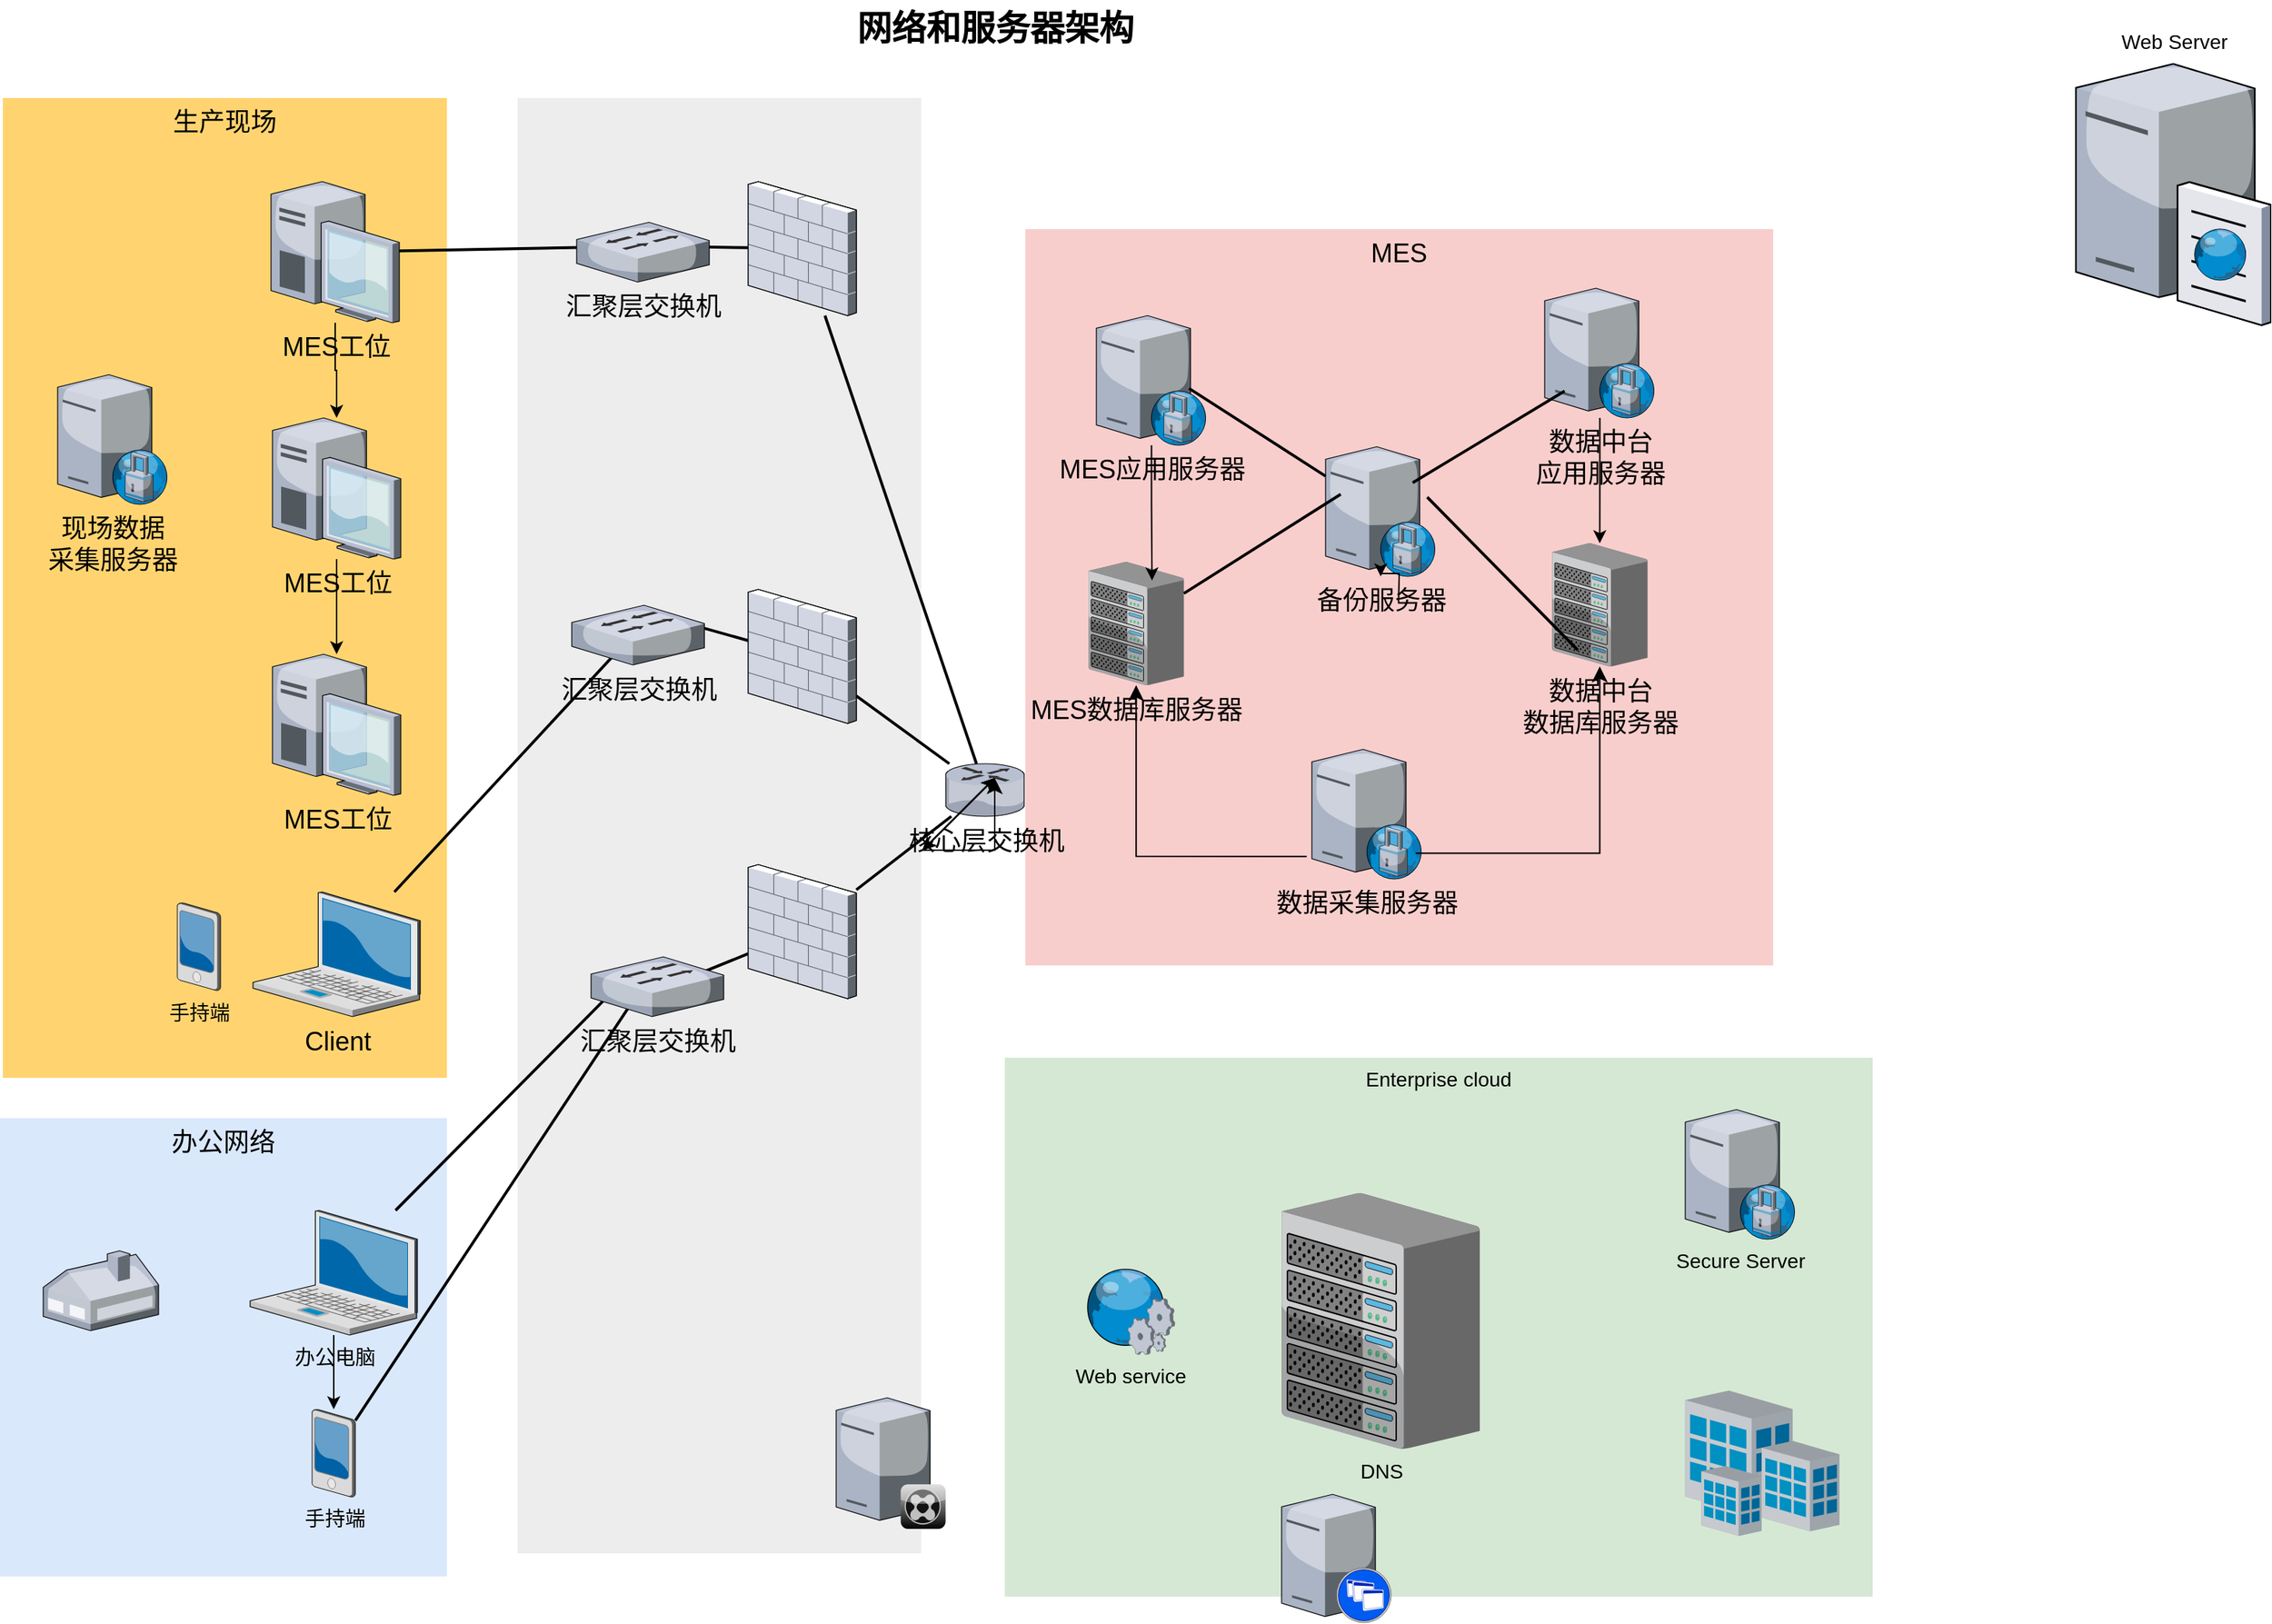 <mxfile version="26.1.3">
  <diagram name="Page-1" id="e3a06f82-3646-2815-327d-82caf3d4e204">
    <mxGraphModel dx="1405" dy="845" grid="1" gridSize="10" guides="1" tooltips="1" connect="1" arrows="1" fold="1" page="1" pageScale="1.5" pageWidth="1169" pageHeight="826" background="none" math="0" shadow="0">
      <root>
        <mxCell id="0" style=";html=1;" />
        <mxCell id="1" style=";html=1;" parent="0" />
        <mxCell id="6a7d8f32e03d9370-61" value="MES" style="whiteSpace=wrap;html=1;fillColor=#f8cecc;fontSize=18;strokeColor=none;verticalAlign=top;" parent="1" vertex="1">
          <mxGeometry x="951.25" y="189" width="518.75" height="511" as="geometry" />
        </mxCell>
        <mxCell id="6a7d8f32e03d9370-60" value="Enterprise cloud" style="whiteSpace=wrap;html=1;fillColor=#d5e8d4;fontSize=14;strokeColor=none;verticalAlign=top;" parent="1" vertex="1">
          <mxGeometry x="937" y="764" width="602" height="374" as="geometry" />
        </mxCell>
        <mxCell id="6a7d8f32e03d9370-59" value="" style="whiteSpace=wrap;html=1;fillColor=#EDEDED;fontSize=14;strokeColor=none;verticalAlign=top;" parent="1" vertex="1">
          <mxGeometry x="599" y="98" width="280" height="1010" as="geometry" />
        </mxCell>
        <mxCell id="6a7d8f32e03d9370-58" value="办公网络" style="whiteSpace=wrap;html=1;fillColor=#dae8fc;fontSize=18;strokeColor=none;verticalAlign=top;" parent="1" vertex="1">
          <mxGeometry x="240" y="806" width="310" height="318" as="geometry" />
        </mxCell>
        <mxCell id="6a7d8f32e03d9370-57" value="&lt;font&gt;生产现场&lt;/font&gt;" style="whiteSpace=wrap;html=1;fillColor=#FFD470;gradientColor=none;fontSize=18;strokeColor=none;verticalAlign=top;" parent="1" vertex="1">
          <mxGeometry x="242" y="98" width="308" height="680" as="geometry" />
        </mxCell>
        <mxCell id="6a7d8f32e03d9370-36" style="edgeStyle=none;rounded=0;html=1;startSize=10;endSize=10;jettySize=auto;orthogonalLoop=1;fontSize=14;endArrow=none;endFill=0;strokeWidth=2;entryX=0.127;entryY=0.659;entryDx=0;entryDy=0;entryPerimeter=0;" parent="1" source="6a7d8f32e03d9370-1" target="FucfDuxgneH0r0DStQZ--17" edge="1">
          <mxGeometry relative="1" as="geometry">
            <mxPoint x="640" y="761.431" as="targetPoint" />
          </mxGeometry>
        </mxCell>
        <mxCell id="FucfDuxgneH0r0DStQZ--12" value="" style="edgeStyle=orthogonalEdgeStyle;rounded=0;orthogonalLoop=1;jettySize=auto;html=1;" edge="1" parent="1" source="6a7d8f32e03d9370-1" target="6a7d8f32e03d9370-6">
          <mxGeometry relative="1" as="geometry" />
        </mxCell>
        <mxCell id="6a7d8f32e03d9370-1" value="办公电脑" style="verticalLabelPosition=bottom;aspect=fixed;html=1;verticalAlign=top;strokeColor=none;shape=mxgraph.citrix.laptop_2;fillColor=#66B2FF;gradientColor=#0066CC;fontSize=14;" parent="1" vertex="1">
          <mxGeometry x="413.5" y="870" width="116" height="86.5" as="geometry" />
        </mxCell>
        <mxCell id="6a7d8f32e03d9370-35" style="edgeStyle=none;rounded=0;html=1;startSize=10;endSize=10;jettySize=auto;orthogonalLoop=1;fontSize=14;endArrow=none;endFill=0;strokeWidth=2;entryX=0.332;entryY=0.8;entryDx=0;entryDy=0;entryPerimeter=0;" parent="1" source="6a7d8f32e03d9370-2" target="FucfDuxgneH0r0DStQZ--16" edge="1">
          <mxGeometry relative="1" as="geometry">
            <mxPoint x="640" y="490.461" as="targetPoint" />
          </mxGeometry>
        </mxCell>
        <mxCell id="6a7d8f32e03d9370-2" value="Client" style="verticalLabelPosition=bottom;aspect=fixed;html=1;verticalAlign=top;strokeColor=none;shape=mxgraph.citrix.laptop_2;fillColor=#66B2FF;gradientColor=#0066CC;fontSize=18;" parent="1" vertex="1">
          <mxGeometry x="415.5" y="649" width="116" height="86.5" as="geometry" />
        </mxCell>
        <mxCell id="6a7d8f32e03d9370-3" value="MES工位" style="verticalLabelPosition=bottom;aspect=fixed;html=1;verticalAlign=top;strokeColor=none;shape=mxgraph.citrix.desktop;fillColor=#66B2FF;gradientColor=#0066CC;fontSize=18;" parent="1" vertex="1">
          <mxGeometry x="429.0" y="484.0" width="89" height="98" as="geometry" />
        </mxCell>
        <mxCell id="FucfDuxgneH0r0DStQZ--5" value="" style="edgeStyle=orthogonalEdgeStyle;rounded=0;orthogonalLoop=1;jettySize=auto;html=1;" edge="1" parent="1" source="6a7d8f32e03d9370-4" target="6a7d8f32e03d9370-3">
          <mxGeometry relative="1" as="geometry" />
        </mxCell>
        <mxCell id="6a7d8f32e03d9370-4" value="MES工位" style="verticalLabelPosition=bottom;aspect=fixed;html=1;verticalAlign=top;strokeColor=none;shape=mxgraph.citrix.desktop;fillColor=#66B2FF;gradientColor=#0066CC;fontSize=18;" parent="1" vertex="1">
          <mxGeometry x="429.0" y="320.0" width="89" height="98" as="geometry" />
        </mxCell>
        <mxCell id="6a7d8f32e03d9370-32" style="edgeStyle=none;rounded=0;html=1;startSize=10;endSize=10;jettySize=auto;orthogonalLoop=1;fontSize=14;endArrow=none;endFill=0;strokeWidth=2;entryX=0.236;entryY=0.412;entryDx=0;entryDy=0;entryPerimeter=0;" parent="1" source="6a7d8f32e03d9370-5" target="FucfDuxgneH0r0DStQZ--15" edge="1">
          <mxGeometry relative="1" as="geometry">
            <mxPoint x="637" y="201.137" as="targetPoint" />
          </mxGeometry>
        </mxCell>
        <mxCell id="FucfDuxgneH0r0DStQZ--4" value="" style="edgeStyle=orthogonalEdgeStyle;rounded=0;orthogonalLoop=1;jettySize=auto;html=1;" edge="1" parent="1" source="6a7d8f32e03d9370-5" target="6a7d8f32e03d9370-4">
          <mxGeometry relative="1" as="geometry" />
        </mxCell>
        <mxCell id="6a7d8f32e03d9370-5" value="MES工位" style="verticalLabelPosition=bottom;aspect=fixed;html=1;verticalAlign=top;strokeColor=none;shape=mxgraph.citrix.desktop;fillColor=#66B2FF;gradientColor=#0066CC;fontSize=18;" parent="1" vertex="1">
          <mxGeometry x="428.0" y="156.0" width="89" height="98" as="geometry" />
        </mxCell>
        <mxCell id="6a7d8f32e03d9370-37" style="edgeStyle=none;rounded=0;html=1;startSize=10;endSize=10;jettySize=auto;orthogonalLoop=1;fontSize=14;endArrow=none;endFill=0;strokeWidth=2;entryX=0.286;entryY=0.835;entryDx=0;entryDy=0;entryPerimeter=0;" parent="1" source="6a7d8f32e03d9370-6" target="FucfDuxgneH0r0DStQZ--17" edge="1">
          <mxGeometry relative="1" as="geometry">
            <mxPoint x="642.133" y="778" as="targetPoint" />
          </mxGeometry>
        </mxCell>
        <mxCell id="6a7d8f32e03d9370-6" value="手持端" style="verticalLabelPosition=bottom;aspect=fixed;html=1;verticalAlign=top;strokeColor=none;shape=mxgraph.citrix.pda;fillColor=#66B2FF;gradientColor=#0066CC;fontSize=14;" parent="1" vertex="1">
          <mxGeometry x="456.5" y="1008" width="30" height="61" as="geometry" />
        </mxCell>
        <mxCell id="6a7d8f32e03d9370-39" style="edgeStyle=none;rounded=0;html=1;startSize=10;endSize=10;jettySize=auto;orthogonalLoop=1;fontSize=14;endArrow=none;endFill=0;strokeWidth=2;" parent="1" target="6a7d8f32e03d9370-21" edge="1">
          <mxGeometry relative="1" as="geometry">
            <mxPoint x="737" y="846" as="targetPoint" />
            <mxPoint x="725.21" y="705.606" as="sourcePoint" />
          </mxGeometry>
        </mxCell>
        <mxCell id="6a7d8f32e03d9370-8" value="" style="verticalLabelPosition=bottom;aspect=fixed;html=1;verticalAlign=top;strokeColor=none;shape=mxgraph.citrix.xenapp_server;fillColor=#66B2FF;gradientColor=#0066CC;fontSize=14;" parent="1" vertex="1">
          <mxGeometry x="1129" y="1067" width="76" height="89" as="geometry" />
        </mxCell>
        <mxCell id="6a7d8f32e03d9370-40" style="edgeStyle=none;rounded=0;html=1;startSize=10;endSize=10;jettySize=auto;orthogonalLoop=1;fontSize=14;endArrow=none;endFill=0;strokeWidth=2;entryX=0.279;entryY=0.446;entryDx=0;entryDy=0;entryPerimeter=0;" parent="1" target="6a7d8f32e03d9370-20" edge="1">
          <mxGeometry relative="1" as="geometry">
            <mxPoint x="725.21" y="465.029" as="sourcePoint" />
          </mxGeometry>
        </mxCell>
        <mxCell id="6a7d8f32e03d9370-43" style="edgeStyle=none;rounded=0;html=1;startSize=10;endSize=10;jettySize=auto;orthogonalLoop=1;fontSize=14;endArrow=none;endFill=0;strokeWidth=2;" parent="1" target="6a7d8f32e03d9370-17" edge="1">
          <mxGeometry relative="1" as="geometry">
            <mxPoint x="713" y="201.126" as="sourcePoint" />
          </mxGeometry>
        </mxCell>
        <mxCell id="6a7d8f32e03d9370-13" value="核心&lt;span style=&quot;background-color: transparent; color: light-dark(rgb(0, 0, 0), rgb(255, 255, 255));&quot;&gt;层交换机&lt;/span&gt;" style="verticalLabelPosition=bottom;aspect=fixed;html=1;verticalAlign=top;strokeColor=none;shape=mxgraph.citrix.router;fillColor=#66B2FF;gradientColor=#0066CC;fontSize=18;" parent="1" vertex="1">
          <mxGeometry x="896" y="560" width="55" height="36.5" as="geometry" />
        </mxCell>
        <mxCell id="6a7d8f32e03d9370-16" value="DNS" style="verticalLabelPosition=bottom;aspect=fixed;html=1;verticalAlign=top;strokeColor=none;shape=mxgraph.citrix.chassis;fillColor=#66B2FF;gradientColor=#0066CC;fontSize=14;" parent="1" vertex="1">
          <mxGeometry x="1129" y="858" width="137.5" height="177.5" as="geometry" />
        </mxCell>
        <mxCell id="6a7d8f32e03d9370-44" style="edgeStyle=none;rounded=0;html=1;startSize=10;endSize=10;jettySize=auto;orthogonalLoop=1;fontSize=14;endArrow=none;endFill=0;strokeWidth=2;" parent="1" source="6a7d8f32e03d9370-17" target="6a7d8f32e03d9370-13" edge="1">
          <mxGeometry relative="1" as="geometry" />
        </mxCell>
        <mxCell id="6a7d8f32e03d9370-17" value="" style="verticalLabelPosition=bottom;aspect=fixed;html=1;verticalAlign=top;strokeColor=none;shape=mxgraph.citrix.firewall;fillColor=#66B2FF;gradientColor=#0066CC;fontSize=14;" parent="1" vertex="1">
          <mxGeometry x="759" y="156" width="75" height="93" as="geometry" />
        </mxCell>
        <mxCell id="6a7d8f32e03d9370-47" style="edgeStyle=none;rounded=0;html=1;startSize=10;endSize=10;jettySize=auto;orthogonalLoop=1;fontSize=14;endArrow=none;endFill=0;strokeWidth=2;" parent="1" source="6a7d8f32e03d9370-20" target="6a7d8f32e03d9370-13" edge="1">
          <mxGeometry relative="1" as="geometry" />
        </mxCell>
        <mxCell id="6a7d8f32e03d9370-20" value="" style="verticalLabelPosition=bottom;aspect=fixed;html=1;verticalAlign=top;strokeColor=none;shape=mxgraph.citrix.firewall;fillColor=#66B2FF;gradientColor=#0066CC;fontSize=14;" parent="1" vertex="1">
          <mxGeometry x="759" y="439" width="75" height="93" as="geometry" />
        </mxCell>
        <mxCell id="6a7d8f32e03d9370-48" style="edgeStyle=none;rounded=0;html=1;startSize=10;endSize=10;jettySize=auto;orthogonalLoop=1;fontSize=14;endArrow=none;endFill=0;strokeWidth=2;" parent="1" source="6a7d8f32e03d9370-21" target="6a7d8f32e03d9370-13" edge="1">
          <mxGeometry relative="1" as="geometry" />
        </mxCell>
        <mxCell id="6a7d8f32e03d9370-21" value="" style="verticalLabelPosition=bottom;aspect=fixed;html=1;verticalAlign=top;strokeColor=none;shape=mxgraph.citrix.firewall;fillColor=#66B2FF;gradientColor=#0066CC;fontSize=14;" parent="1" vertex="1">
          <mxGeometry x="759" y="630" width="75" height="93" as="geometry" />
        </mxCell>
        <mxCell id="6a7d8f32e03d9370-23" value="" style="verticalLabelPosition=bottom;aspect=fixed;html=1;verticalAlign=top;strokeColor=none;shape=mxgraph.citrix.home_office;fillColor=#66B2FF;gradientColor=#0066CC;fontSize=14;" parent="1" vertex="1">
          <mxGeometry x="270" y="898" width="80" height="55.5" as="geometry" />
        </mxCell>
        <mxCell id="6a7d8f32e03d9370-25" value="Secure Server" style="verticalLabelPosition=bottom;aspect=fixed;html=1;verticalAlign=top;strokeColor=none;shape=mxgraph.citrix.proxy_server;fillColor=#66B2FF;gradientColor=#0066CC;fontSize=14;" parent="1" vertex="1">
          <mxGeometry x="1409" y="800" width="76.5" height="90" as="geometry" />
        </mxCell>
        <mxCell id="6a7d8f32e03d9370-30" value="Web service" style="verticalLabelPosition=bottom;aspect=fixed;html=1;verticalAlign=top;strokeColor=none;shape=mxgraph.citrix.web_service;fillColor=#66B2FF;gradientColor=#0066CC;fontSize=14;" parent="1" vertex="1">
          <mxGeometry x="992" y="910" width="63" height="60" as="geometry" />
        </mxCell>
        <mxCell id="6a7d8f32e03d9370-31" value="" style="verticalLabelPosition=bottom;aspect=fixed;html=1;verticalAlign=top;strokeColor=none;shape=mxgraph.citrix.site;fillColor=#66B2FF;gradientColor=#0066CC;fontSize=14;" parent="1" vertex="1">
          <mxGeometry x="1409" y="995" width="107" height="101" as="geometry" />
        </mxCell>
        <mxCell id="6a7d8f32e03d9370-62" value="网络和服务器架构" style="text;strokeColor=none;fillColor=none;html=1;fontSize=24;fontStyle=1;verticalAlign=middle;align=center;" parent="1" vertex="1">
          <mxGeometry x="499" y="30" width="861" height="40" as="geometry" />
        </mxCell>
        <mxCell id="FucfDuxgneH0r0DStQZ--11" value="" style="verticalLabelPosition=bottom;aspect=fixed;html=1;verticalAlign=top;strokeColor=none;shape=mxgraph.citrix.xenclient_synchronizer;fillColor=#CCCCCC;gradientColor=#000000;gradientDirection=south;fontSize=14;" vertex="1" parent="1">
          <mxGeometry x="820.0" y="1000" width="76" height="91" as="geometry" />
        </mxCell>
        <mxCell id="FucfDuxgneH0r0DStQZ--13" value="手持端" style="verticalLabelPosition=bottom;aspect=fixed;html=1;verticalAlign=top;strokeColor=none;shape=mxgraph.citrix.pda;fillColor=#66B2FF;gradientColor=#0066CC;fontSize=14;" vertex="1" parent="1">
          <mxGeometry x="363.0" y="656.5" width="30" height="61" as="geometry" />
        </mxCell>
        <mxCell id="FucfDuxgneH0r0DStQZ--14" value="Web Server" style="verticalLabelPosition=top;aspect=fixed;html=1;verticalAlign=bottom;strokeColor=none;shape=mxgraph.citrix.cache_server;fillColor=#66B2FF;gradientColor=#0066CC;fontSize=14;labelPosition=center;align=center;" vertex="1" parent="1">
          <mxGeometry x="1680" y="70" width="135" height="185.39" as="geometry" />
        </mxCell>
        <mxCell id="FucfDuxgneH0r0DStQZ--15" value="汇聚层交换机" style="verticalLabelPosition=bottom;aspect=fixed;html=1;verticalAlign=top;strokeColor=none;shape=mxgraph.citrix.switch;fillColor=#66B2FF;gradientColor=#0066CC;fontSize=18;" vertex="1" parent="1">
          <mxGeometry x="640" y="184.25" width="92" height="41.5" as="geometry" />
        </mxCell>
        <mxCell id="FucfDuxgneH0r0DStQZ--16" value="汇聚层交换机" style="verticalLabelPosition=bottom;aspect=fixed;html=1;verticalAlign=top;strokeColor=none;shape=mxgraph.citrix.switch;fillColor=#66B2FF;gradientColor=#0066CC;fontSize=18;" vertex="1" parent="1">
          <mxGeometry x="636.61" y="450" width="92" height="41.5" as="geometry" />
        </mxCell>
        <mxCell id="FucfDuxgneH0r0DStQZ--17" value="汇聚层交换机" style="verticalLabelPosition=bottom;aspect=fixed;html=1;verticalAlign=top;strokeColor=none;shape=mxgraph.citrix.switch;fillColor=#66B2FF;gradientColor=#0066CC;fontSize=18;" vertex="1" parent="1">
          <mxGeometry x="650" y="694" width="92" height="41.5" as="geometry" />
        </mxCell>
        <mxCell id="FucfDuxgneH0r0DStQZ--19" value="MES数据库服务器" style="verticalLabelPosition=bottom;aspect=fixed;html=1;verticalAlign=top;strokeColor=none;shape=mxgraph.citrix.chassis;fillColor=#66B2FF;gradientColor=#0066CC;fontSize=18;" vertex="1" parent="1">
          <mxGeometry x="995" y="420" width="66.23" height="85.5" as="geometry" />
        </mxCell>
        <mxCell id="FucfDuxgneH0r0DStQZ--20" value="MES应用服务器" style="verticalLabelPosition=bottom;aspect=fixed;html=1;verticalAlign=top;strokeColor=none;shape=mxgraph.citrix.proxy_server;fillColor=#66B2FF;gradientColor=#0066CC;fontSize=18;" vertex="1" parent="1">
          <mxGeometry x="1000.5" y="249" width="76.5" height="90" as="geometry" />
        </mxCell>
        <mxCell id="FucfDuxgneH0r0DStQZ--22" value="数据中台&lt;div&gt;数据库服务器&lt;/div&gt;" style="verticalLabelPosition=bottom;aspect=fixed;html=1;verticalAlign=top;strokeColor=none;shape=mxgraph.citrix.chassis;fillColor=#66B2FF;gradientColor=#0066CC;fontSize=18;" vertex="1" parent="1">
          <mxGeometry x="1316.62" y="407" width="66.23" height="85.5" as="geometry" />
        </mxCell>
        <mxCell id="FucfDuxgneH0r0DStQZ--24" value="" style="edgeStyle=orthogonalEdgeStyle;rounded=0;orthogonalLoop=1;jettySize=auto;html=1;" edge="1" parent="1" source="FucfDuxgneH0r0DStQZ--23" target="FucfDuxgneH0r0DStQZ--22">
          <mxGeometry relative="1" as="geometry" />
        </mxCell>
        <mxCell id="FucfDuxgneH0r0DStQZ--23" value="数据中台&lt;div&gt;应用服务器&lt;/div&gt;" style="verticalLabelPosition=bottom;aspect=fixed;html=1;verticalAlign=top;strokeColor=none;shape=mxgraph.citrix.proxy_server;fillColor=#66B2FF;gradientColor=#0066CC;fontSize=18;" vertex="1" parent="1">
          <mxGeometry x="1311.48" y="230" width="76.5" height="90" as="geometry" />
        </mxCell>
        <mxCell id="FucfDuxgneH0r0DStQZ--25" style="edgeStyle=orthogonalEdgeStyle;rounded=0;orthogonalLoop=1;jettySize=auto;html=1;entryX=0.666;entryY=0.15;entryDx=0;entryDy=0;entryPerimeter=0;" edge="1" parent="1" source="FucfDuxgneH0r0DStQZ--20" target="FucfDuxgneH0r0DStQZ--19">
          <mxGeometry relative="1" as="geometry" />
        </mxCell>
        <mxCell id="FucfDuxgneH0r0DStQZ--26" value="备份服务器" style="verticalLabelPosition=bottom;aspect=fixed;html=1;verticalAlign=top;strokeColor=none;shape=mxgraph.citrix.proxy_server;fillColor=#66B2FF;gradientColor=#0066CC;fontSize=18;" vertex="1" parent="1">
          <mxGeometry x="1159.5" y="340" width="76.5" height="90" as="geometry" />
        </mxCell>
        <mxCell id="FucfDuxgneH0r0DStQZ--28" value="" style="edgeStyle=orthogonalEdgeStyle;rounded=0;orthogonalLoop=1;jettySize=auto;html=1;" edge="1" parent="1" target="FucfDuxgneH0r0DStQZ--26">
          <mxGeometry relative="1" as="geometry">
            <mxPoint x="1210.091" y="448" as="sourcePoint" />
          </mxGeometry>
        </mxCell>
        <mxCell id="FucfDuxgneH0r0DStQZ--29" value="" style="endArrow=classic;startArrow=classic;html=1;rounded=0;" edge="1" parent="1">
          <mxGeometry width="50" height="50" relative="1" as="geometry">
            <mxPoint x="880" y="620" as="sourcePoint" />
            <mxPoint x="930" y="570" as="targetPoint" />
          </mxGeometry>
        </mxCell>
        <mxCell id="FucfDuxgneH0r0DStQZ--30" value="" style="endArrow=classic;startArrow=classic;html=1;rounded=0;" edge="1" parent="1">
          <mxGeometry width="50" height="50" relative="1" as="geometry">
            <mxPoint x="880" y="620" as="sourcePoint" />
            <mxPoint x="930" y="570" as="targetPoint" />
          </mxGeometry>
        </mxCell>
        <mxCell id="FucfDuxgneH0r0DStQZ--31" value="" style="endArrow=classic;startArrow=classic;html=1;rounded=0;" edge="1" parent="1">
          <mxGeometry width="50" height="50" relative="1" as="geometry">
            <mxPoint x="880" y="620" as="sourcePoint" />
            <mxPoint x="930" y="570" as="targetPoint" />
          </mxGeometry>
        </mxCell>
        <mxCell id="FucfDuxgneH0r0DStQZ--32" value="" style="endArrow=classic;startArrow=classic;html=1;rounded=0;" edge="1" parent="1">
          <mxGeometry width="50" height="50" relative="1" as="geometry">
            <mxPoint x="880" y="620" as="sourcePoint" />
            <mxPoint x="930" y="570" as="targetPoint" />
          </mxGeometry>
        </mxCell>
        <mxCell id="FucfDuxgneH0r0DStQZ--33" value="" style="endArrow=classic;startArrow=classic;html=1;rounded=0;" edge="1" parent="1">
          <mxGeometry width="50" height="50" relative="1" as="geometry">
            <mxPoint x="880" y="620" as="sourcePoint" />
            <mxPoint x="930" y="570" as="targetPoint" />
          </mxGeometry>
        </mxCell>
        <mxCell id="FucfDuxgneH0r0DStQZ--34" style="edgeStyle=none;rounded=0;html=1;startSize=10;endSize=10;jettySize=auto;orthogonalLoop=1;fontSize=14;endArrow=none;endFill=0;strokeWidth=2;exitX=0.841;exitY=0.562;exitDx=0;exitDy=0;exitPerimeter=0;" edge="1" parent="1" source="FucfDuxgneH0r0DStQZ--20" target="FucfDuxgneH0r0DStQZ--26">
          <mxGeometry relative="1" as="geometry">
            <mxPoint x="1100" y="221" as="sourcePoint" />
            <mxPoint x="1205" y="532" as="targetPoint" />
          </mxGeometry>
        </mxCell>
        <mxCell id="FucfDuxgneH0r0DStQZ--36" style="edgeStyle=none;rounded=0;html=1;startSize=10;endSize=10;jettySize=auto;orthogonalLoop=1;fontSize=14;endArrow=none;endFill=0;strokeWidth=2;exitX=0.181;exitY=0.793;exitDx=0;exitDy=0;exitPerimeter=0;entryX=0.79;entryY=0.278;entryDx=0;entryDy=0;entryPerimeter=0;" edge="1" parent="1" source="FucfDuxgneH0r0DStQZ--23" target="FucfDuxgneH0r0DStQZ--26">
          <mxGeometry relative="1" as="geometry">
            <mxPoint x="1061" y="310" as="sourcePoint" />
            <mxPoint x="1170" y="373" as="targetPoint" />
          </mxGeometry>
        </mxCell>
        <mxCell id="FucfDuxgneH0r0DStQZ--37" style="edgeStyle=none;rounded=0;html=1;startSize=10;endSize=10;jettySize=auto;orthogonalLoop=1;fontSize=14;endArrow=none;endFill=0;strokeWidth=2;exitX=0.269;exitY=0.867;exitDx=0;exitDy=0;exitPerimeter=0;entryX=0.79;entryY=0.278;entryDx=0;entryDy=0;entryPerimeter=0;" edge="1" parent="1" source="FucfDuxgneH0r0DStQZ--22">
          <mxGeometry relative="1" as="geometry">
            <mxPoint x="1335" y="311" as="sourcePoint" />
            <mxPoint x="1230" y="375" as="targetPoint" />
          </mxGeometry>
        </mxCell>
        <mxCell id="FucfDuxgneH0r0DStQZ--38" style="edgeStyle=none;rounded=0;html=1;startSize=10;endSize=10;jettySize=auto;orthogonalLoop=1;fontSize=14;endArrow=none;endFill=0;strokeWidth=2;" edge="1" parent="1" source="FucfDuxgneH0r0DStQZ--19">
          <mxGeometry relative="1" as="geometry">
            <mxPoint x="1061" y="310" as="sourcePoint" />
            <mxPoint x="1170" y="373" as="targetPoint" />
          </mxGeometry>
        </mxCell>
        <mxCell id="FucfDuxgneH0r0DStQZ--40" value="数据采集服务器" style="verticalLabelPosition=bottom;aspect=fixed;html=1;verticalAlign=top;strokeColor=none;shape=mxgraph.citrix.proxy_server;fillColor=#66B2FF;gradientColor=#0066CC;fontSize=18;" vertex="1" parent="1">
          <mxGeometry x="1150" y="550" width="76.5" height="90" as="geometry" />
        </mxCell>
        <mxCell id="FucfDuxgneH0r0DStQZ--41" value="" style="edgeStyle=segmentEdgeStyle;endArrow=classic;html=1;curved=0;rounded=0;endSize=8;startSize=8;" edge="1" parent="1">
          <mxGeometry width="50" height="50" relative="1" as="geometry">
            <mxPoint x="880" y="620" as="sourcePoint" />
            <mxPoint x="930" y="570" as="targetPoint" />
          </mxGeometry>
        </mxCell>
        <mxCell id="FucfDuxgneH0r0DStQZ--42" value="" style="edgeStyle=segmentEdgeStyle;endArrow=classic;html=1;curved=0;rounded=0;endSize=8;startSize=8;exitX=0.94;exitY=0.801;exitDx=0;exitDy=0;exitPerimeter=0;" edge="1" parent="1" source="FucfDuxgneH0r0DStQZ--40" target="FucfDuxgneH0r0DStQZ--22">
          <mxGeometry width="50" height="50" relative="1" as="geometry">
            <mxPoint x="1300" y="630" as="sourcePoint" />
            <mxPoint x="1350" y="580" as="targetPoint" />
          </mxGeometry>
        </mxCell>
        <mxCell id="FucfDuxgneH0r0DStQZ--43" value="" style="edgeStyle=segmentEdgeStyle;endArrow=classic;html=1;curved=0;rounded=0;endSize=8;startSize=8;exitX=-0.047;exitY=0.826;exitDx=0;exitDy=0;exitPerimeter=0;" edge="1" parent="1" source="FucfDuxgneH0r0DStQZ--40" target="FucfDuxgneH0r0DStQZ--19">
          <mxGeometry width="50" height="50" relative="1" as="geometry">
            <mxPoint x="1232" y="632" as="sourcePoint" />
            <mxPoint x="1360" y="503" as="targetPoint" />
          </mxGeometry>
        </mxCell>
        <mxCell id="FucfDuxgneH0r0DStQZ--44" value="现场数据&lt;div&gt;采集服务器&lt;/div&gt;" style="verticalLabelPosition=bottom;aspect=fixed;html=1;verticalAlign=top;strokeColor=none;shape=mxgraph.citrix.proxy_server;fillColor=#66B2FF;gradientColor=#0066CC;fontSize=18;" vertex="1" parent="1">
          <mxGeometry x="280" y="290" width="76.5" height="90" as="geometry" />
        </mxCell>
      </root>
    </mxGraphModel>
  </diagram>
</mxfile>
